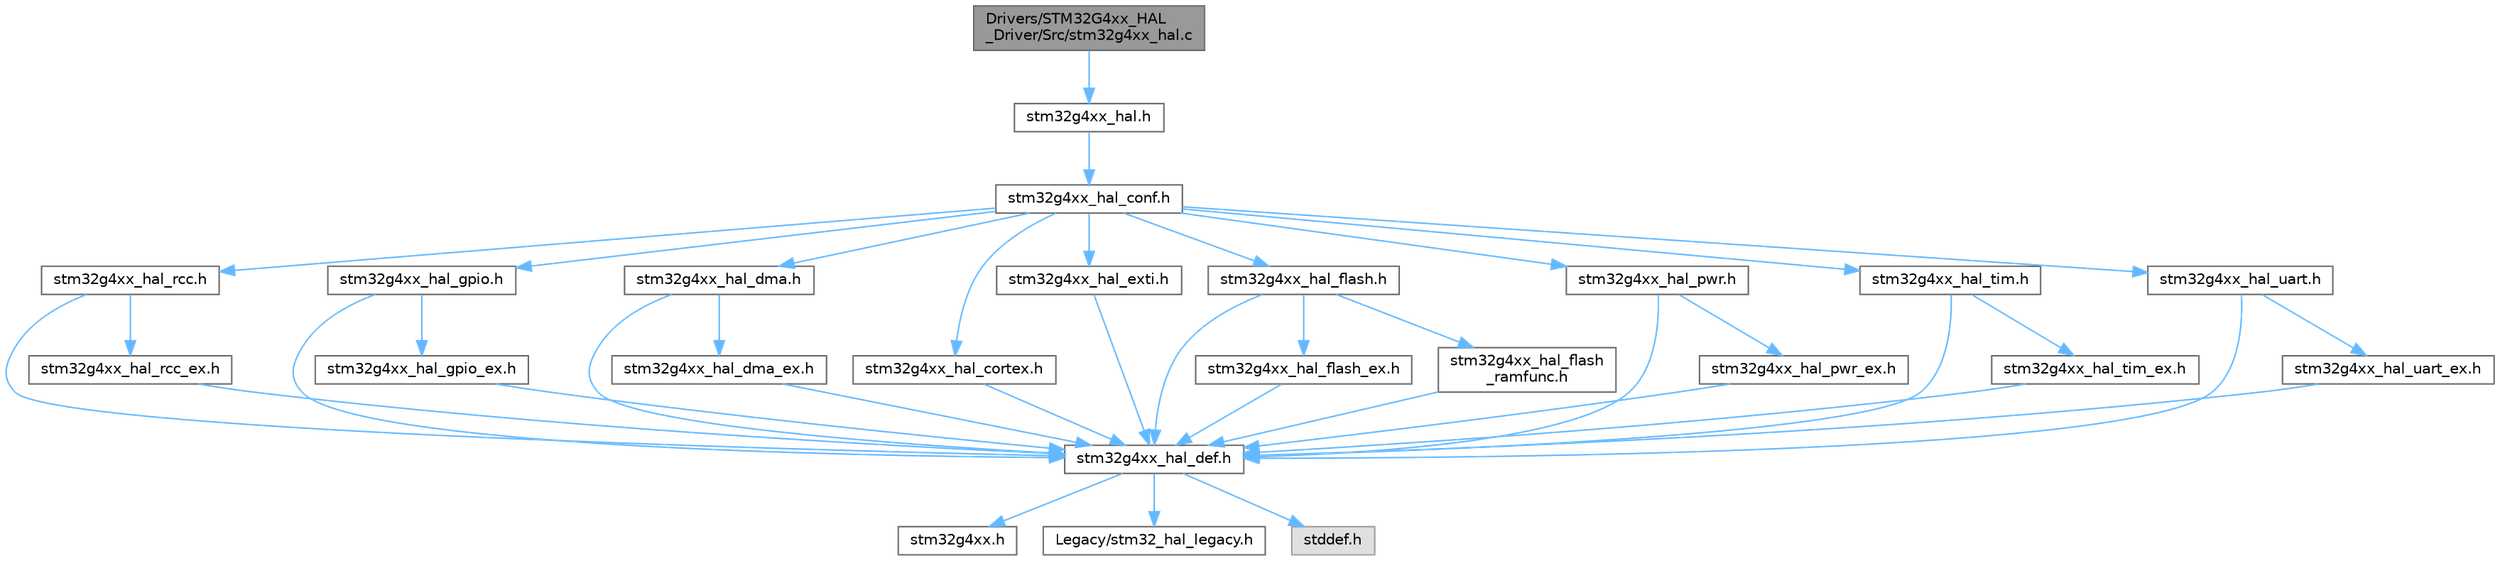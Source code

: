 digraph "Drivers/STM32G4xx_HAL_Driver/Src/stm32g4xx_hal.c"
{
 // LATEX_PDF_SIZE
  bgcolor="transparent";
  edge [fontname=Helvetica,fontsize=10,labelfontname=Helvetica,labelfontsize=10];
  node [fontname=Helvetica,fontsize=10,shape=box,height=0.2,width=0.4];
  Node1 [label="Drivers/STM32G4xx_HAL\l_Driver/Src/stm32g4xx_hal.c",height=0.2,width=0.4,color="gray40", fillcolor="grey60", style="filled", fontcolor="black",tooltip="HAL module driver. This is the common part of the HAL initialization."];
  Node1 -> Node2 [color="steelblue1",style="solid"];
  Node2 [label="stm32g4xx_hal.h",height=0.2,width=0.4,color="grey40", fillcolor="white", style="filled",URL="$stm32g4xx__hal_8h.html",tooltip="This file contains all the functions prototypes for the HAL module driver."];
  Node2 -> Node3 [color="steelblue1",style="solid"];
  Node3 [label="stm32g4xx_hal_conf.h",height=0.2,width=0.4,color="grey40", fillcolor="white", style="filled",URL="$stm32g4xx__hal__conf_8h.html",tooltip="HAL configuration file."];
  Node3 -> Node4 [color="steelblue1",style="solid"];
  Node4 [label="stm32g4xx_hal_rcc.h",height=0.2,width=0.4,color="grey40", fillcolor="white", style="filled",URL="$stm32g4xx__hal__rcc_8h.html",tooltip="Header file of RCC HAL module."];
  Node4 -> Node5 [color="steelblue1",style="solid"];
  Node5 [label="stm32g4xx_hal_def.h",height=0.2,width=0.4,color="grey40", fillcolor="white", style="filled",URL="$stm32g4xx__hal__def_8h.html",tooltip="This file contains HAL common defines, enumeration, macros and structures definitions."];
  Node5 -> Node6 [color="steelblue1",style="solid"];
  Node6 [label="stm32g4xx.h",height=0.2,width=0.4,color="grey40", fillcolor="white", style="filled",URL="$stm32g4xx_8h.html",tooltip="CMSIS STM32G4xx Device Peripheral Access Layer Header File."];
  Node5 -> Node7 [color="steelblue1",style="solid"];
  Node7 [label="Legacy/stm32_hal_legacy.h",height=0.2,width=0.4,color="grey40", fillcolor="white", style="filled",URL="$stm32__hal__legacy_8h.html",tooltip="This file contains aliases definition for the STM32Cube HAL constants macros and functions maintained..."];
  Node5 -> Node8 [color="steelblue1",style="solid"];
  Node8 [label="stddef.h",height=0.2,width=0.4,color="grey60", fillcolor="#E0E0E0", style="filled",tooltip=" "];
  Node4 -> Node9 [color="steelblue1",style="solid"];
  Node9 [label="stm32g4xx_hal_rcc_ex.h",height=0.2,width=0.4,color="grey40", fillcolor="white", style="filled",URL="$stm32g4xx__hal__rcc__ex_8h.html",tooltip="Header file of RCC HAL Extended module."];
  Node9 -> Node5 [color="steelblue1",style="solid"];
  Node3 -> Node10 [color="steelblue1",style="solid"];
  Node10 [label="stm32g4xx_hal_gpio.h",height=0.2,width=0.4,color="grey40", fillcolor="white", style="filled",URL="$stm32g4xx__hal__gpio_8h.html",tooltip="Header file of GPIO HAL module."];
  Node10 -> Node5 [color="steelblue1",style="solid"];
  Node10 -> Node11 [color="steelblue1",style="solid"];
  Node11 [label="stm32g4xx_hal_gpio_ex.h",height=0.2,width=0.4,color="grey40", fillcolor="white", style="filled",URL="$stm32g4xx__hal__gpio__ex_8h.html",tooltip="Header file of GPIO HAL Extended module."];
  Node11 -> Node5 [color="steelblue1",style="solid"];
  Node3 -> Node12 [color="steelblue1",style="solid"];
  Node12 [label="stm32g4xx_hal_dma.h",height=0.2,width=0.4,color="grey40", fillcolor="white", style="filled",URL="$stm32g4xx__hal__dma_8h.html",tooltip="Header file of DMA HAL module."];
  Node12 -> Node5 [color="steelblue1",style="solid"];
  Node12 -> Node13 [color="steelblue1",style="solid"];
  Node13 [label="stm32g4xx_hal_dma_ex.h",height=0.2,width=0.4,color="grey40", fillcolor="white", style="filled",URL="$stm32g4xx__hal__dma__ex_8h.html",tooltip="Header file of DMA HAL extension module."];
  Node13 -> Node5 [color="steelblue1",style="solid"];
  Node3 -> Node14 [color="steelblue1",style="solid"];
  Node14 [label="stm32g4xx_hal_cortex.h",height=0.2,width=0.4,color="grey40", fillcolor="white", style="filled",URL="$stm32g4xx__hal__cortex_8h.html",tooltip="Header file of CORTEX HAL module."];
  Node14 -> Node5 [color="steelblue1",style="solid"];
  Node3 -> Node15 [color="steelblue1",style="solid"];
  Node15 [label="stm32g4xx_hal_exti.h",height=0.2,width=0.4,color="grey40", fillcolor="white", style="filled",URL="$stm32g4xx__hal__exti_8h.html",tooltip="Header file of EXTI HAL module."];
  Node15 -> Node5 [color="steelblue1",style="solid"];
  Node3 -> Node16 [color="steelblue1",style="solid"];
  Node16 [label="stm32g4xx_hal_flash.h",height=0.2,width=0.4,color="grey40", fillcolor="white", style="filled",URL="$stm32g4xx__hal__flash_8h.html",tooltip="Header file of FLASH HAL module."];
  Node16 -> Node5 [color="steelblue1",style="solid"];
  Node16 -> Node17 [color="steelblue1",style="solid"];
  Node17 [label="stm32g4xx_hal_flash_ex.h",height=0.2,width=0.4,color="grey40", fillcolor="white", style="filled",URL="$stm32g4xx__hal__flash__ex_8h.html",tooltip="Header file of FLASH HAL Extended module."];
  Node17 -> Node5 [color="steelblue1",style="solid"];
  Node16 -> Node18 [color="steelblue1",style="solid"];
  Node18 [label="stm32g4xx_hal_flash\l_ramfunc.h",height=0.2,width=0.4,color="grey40", fillcolor="white", style="filled",URL="$stm32g4xx__hal__flash__ramfunc_8h.html",tooltip="Header file of FLASH RAMFUNC driver."];
  Node18 -> Node5 [color="steelblue1",style="solid"];
  Node3 -> Node19 [color="steelblue1",style="solid"];
  Node19 [label="stm32g4xx_hal_pwr.h",height=0.2,width=0.4,color="grey40", fillcolor="white", style="filled",URL="$stm32g4xx__hal__pwr_8h.html",tooltip="Header file of PWR HAL module."];
  Node19 -> Node5 [color="steelblue1",style="solid"];
  Node19 -> Node20 [color="steelblue1",style="solid"];
  Node20 [label="stm32g4xx_hal_pwr_ex.h",height=0.2,width=0.4,color="grey40", fillcolor="white", style="filled",URL="$stm32g4xx__hal__pwr__ex_8h.html",tooltip="Header file of PWR HAL Extended module."];
  Node20 -> Node5 [color="steelblue1",style="solid"];
  Node3 -> Node21 [color="steelblue1",style="solid"];
  Node21 [label="stm32g4xx_hal_tim.h",height=0.2,width=0.4,color="grey40", fillcolor="white", style="filled",URL="$stm32g4xx__hal__tim_8h.html",tooltip="Header file of TIM HAL module."];
  Node21 -> Node5 [color="steelblue1",style="solid"];
  Node21 -> Node22 [color="steelblue1",style="solid"];
  Node22 [label="stm32g4xx_hal_tim_ex.h",height=0.2,width=0.4,color="grey40", fillcolor="white", style="filled",URL="$stm32g4xx__hal__tim__ex_8h.html",tooltip="Header file of TIM HAL Extended module."];
  Node22 -> Node5 [color="steelblue1",style="solid"];
  Node3 -> Node23 [color="steelblue1",style="solid"];
  Node23 [label="stm32g4xx_hal_uart.h",height=0.2,width=0.4,color="grey40", fillcolor="white", style="filled",URL="$stm32g4xx__hal__uart_8h.html",tooltip="Header file of UART HAL module."];
  Node23 -> Node5 [color="steelblue1",style="solid"];
  Node23 -> Node24 [color="steelblue1",style="solid"];
  Node24 [label="stm32g4xx_hal_uart_ex.h",height=0.2,width=0.4,color="grey40", fillcolor="white", style="filled",URL="$stm32g4xx__hal__uart__ex_8h.html",tooltip="Header file of UART HAL Extended module."];
  Node24 -> Node5 [color="steelblue1",style="solid"];
}
